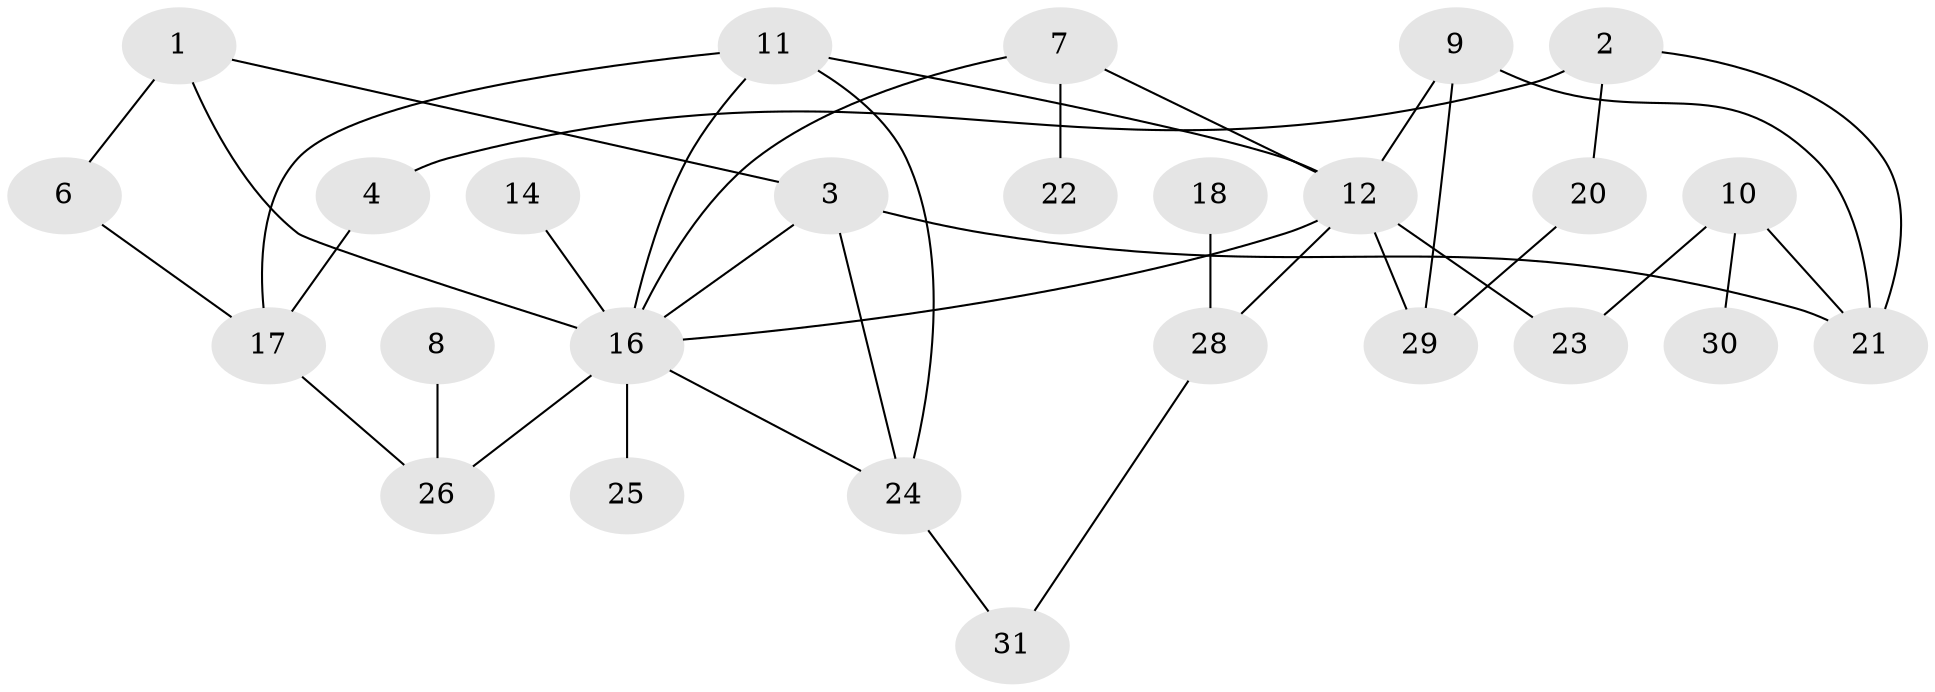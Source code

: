 // original degree distribution, {4: 0.11290322580645161, 2: 0.3225806451612903, 0: 0.0967741935483871, 1: 0.1935483870967742, 6: 0.016129032258064516, 3: 0.20967741935483872, 5: 0.04838709677419355}
// Generated by graph-tools (version 1.1) at 2025/33/03/09/25 02:33:58]
// undirected, 26 vertices, 38 edges
graph export_dot {
graph [start="1"]
  node [color=gray90,style=filled];
  1;
  2;
  3;
  4;
  6;
  7;
  8;
  9;
  10;
  11;
  12;
  14;
  16;
  17;
  18;
  20;
  21;
  22;
  23;
  24;
  25;
  26;
  28;
  29;
  30;
  31;
  1 -- 3 [weight=1.0];
  1 -- 6 [weight=1.0];
  1 -- 16 [weight=1.0];
  2 -- 4 [weight=1.0];
  2 -- 20 [weight=1.0];
  2 -- 21 [weight=1.0];
  3 -- 16 [weight=1.0];
  3 -- 21 [weight=1.0];
  3 -- 24 [weight=1.0];
  4 -- 17 [weight=1.0];
  6 -- 17 [weight=1.0];
  7 -- 12 [weight=1.0];
  7 -- 16 [weight=1.0];
  7 -- 22 [weight=1.0];
  8 -- 26 [weight=1.0];
  9 -- 12 [weight=1.0];
  9 -- 21 [weight=1.0];
  9 -- 29 [weight=1.0];
  10 -- 21 [weight=1.0];
  10 -- 23 [weight=1.0];
  10 -- 30 [weight=1.0];
  11 -- 12 [weight=1.0];
  11 -- 16 [weight=1.0];
  11 -- 17 [weight=1.0];
  11 -- 24 [weight=1.0];
  12 -- 16 [weight=1.0];
  12 -- 23 [weight=1.0];
  12 -- 28 [weight=1.0];
  12 -- 29 [weight=1.0];
  14 -- 16 [weight=3.0];
  16 -- 24 [weight=1.0];
  16 -- 25 [weight=3.0];
  16 -- 26 [weight=1.0];
  17 -- 26 [weight=1.0];
  18 -- 28 [weight=1.0];
  20 -- 29 [weight=1.0];
  24 -- 31 [weight=1.0];
  28 -- 31 [weight=1.0];
}
